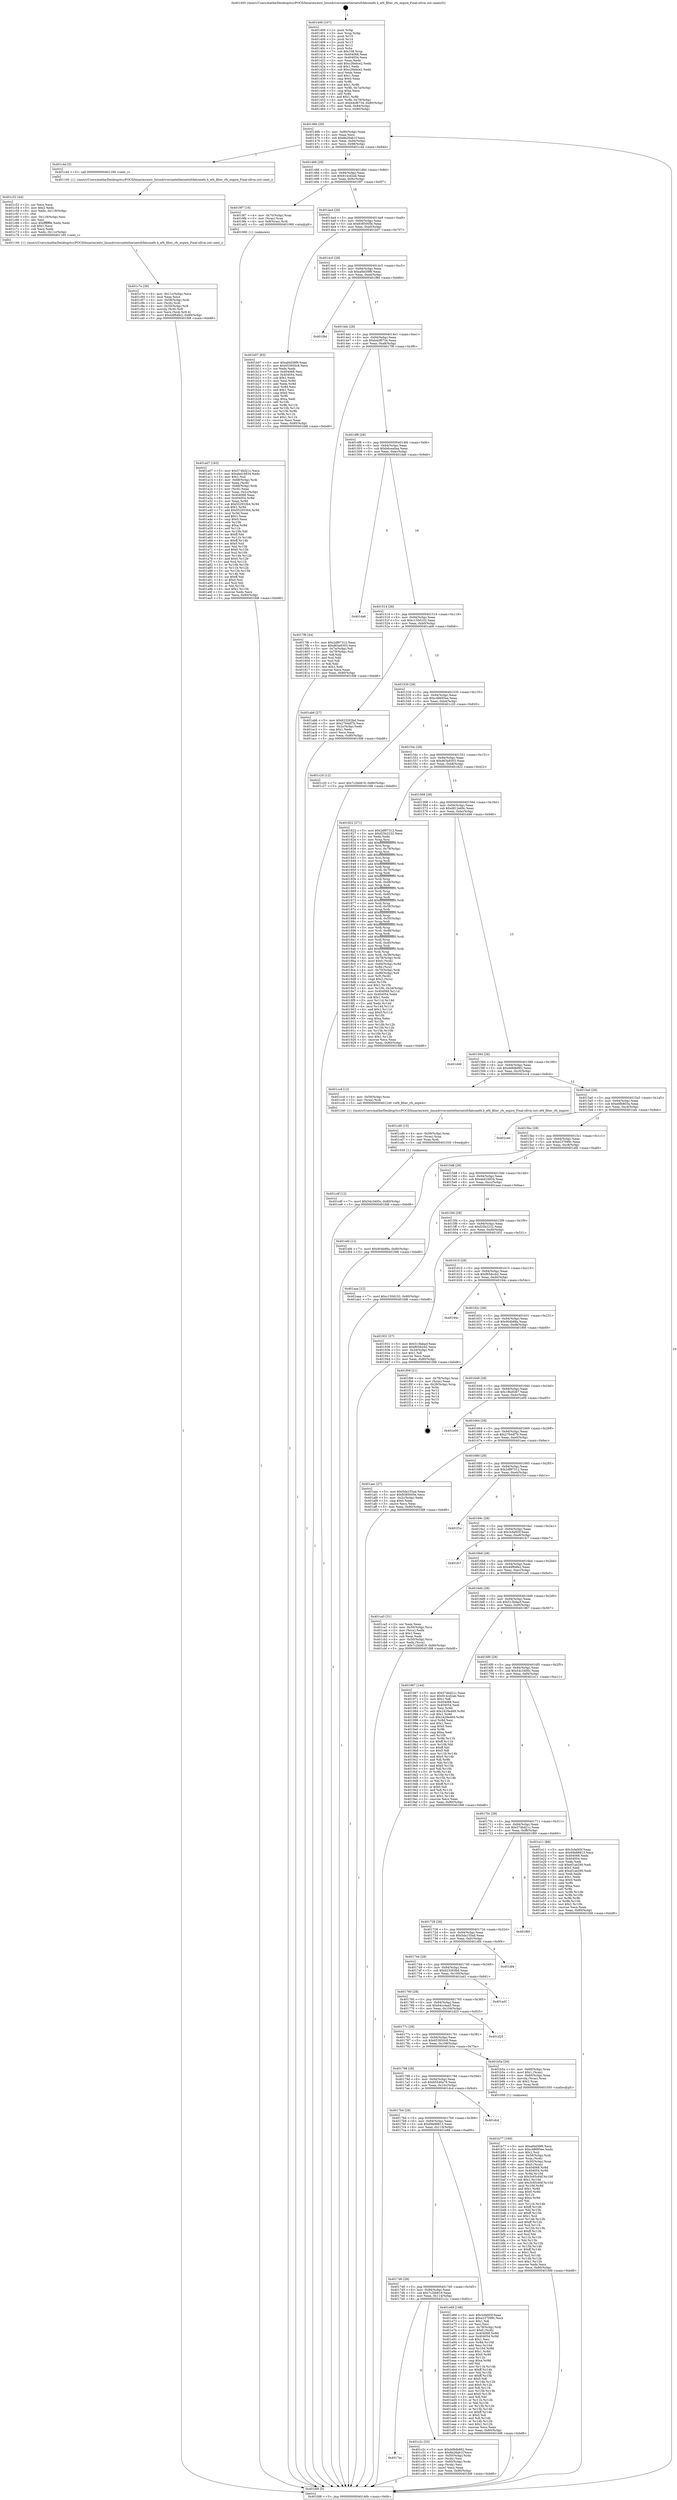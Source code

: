 digraph "0x401400" {
  label = "0x401400 (/mnt/c/Users/mathe/Desktop/tcc/POCII/binaries/extr_linuxdriversnetethernetsfcfalconefx.h_ef4_filter_rfs_expire_Final-ollvm.out::main(0))"
  labelloc = "t"
  node[shape=record]

  Entry [label="",width=0.3,height=0.3,shape=circle,fillcolor=black,style=filled]
  "0x40146b" [label="{
     0x40146b [29]\l
     | [instrs]\l
     &nbsp;&nbsp;0x40146b \<+3\>: mov -0x80(%rbp),%eax\l
     &nbsp;&nbsp;0x40146e \<+2\>: mov %eax,%ecx\l
     &nbsp;&nbsp;0x401470 \<+6\>: sub $0x8a26ab1f,%ecx\l
     &nbsp;&nbsp;0x401476 \<+6\>: mov %eax,-0x94(%rbp)\l
     &nbsp;&nbsp;0x40147c \<+6\>: mov %ecx,-0x98(%rbp)\l
     &nbsp;&nbsp;0x401482 \<+6\>: je 0000000000401c4d \<main+0x84d\>\l
  }"]
  "0x401c4d" [label="{
     0x401c4d [5]\l
     | [instrs]\l
     &nbsp;&nbsp;0x401c4d \<+5\>: call 0000000000401160 \<next_i\>\l
     | [calls]\l
     &nbsp;&nbsp;0x401160 \{1\} (/mnt/c/Users/mathe/Desktop/tcc/POCII/binaries/extr_linuxdriversnetethernetsfcfalconefx.h_ef4_filter_rfs_expire_Final-ollvm.out::next_i)\l
  }"]
  "0x401488" [label="{
     0x401488 [28]\l
     | [instrs]\l
     &nbsp;&nbsp;0x401488 \<+5\>: jmp 000000000040148d \<main+0x8d\>\l
     &nbsp;&nbsp;0x40148d \<+6\>: mov -0x94(%rbp),%eax\l
     &nbsp;&nbsp;0x401493 \<+5\>: sub $0x914cd2ab,%eax\l
     &nbsp;&nbsp;0x401498 \<+6\>: mov %eax,-0x9c(%rbp)\l
     &nbsp;&nbsp;0x40149e \<+6\>: je 00000000004019f7 \<main+0x5f7\>\l
  }"]
  Exit [label="",width=0.3,height=0.3,shape=circle,fillcolor=black,style=filled,peripheries=2]
  "0x4019f7" [label="{
     0x4019f7 [16]\l
     | [instrs]\l
     &nbsp;&nbsp;0x4019f7 \<+4\>: mov -0x70(%rbp),%rax\l
     &nbsp;&nbsp;0x4019fb \<+3\>: mov (%rax),%rax\l
     &nbsp;&nbsp;0x4019fe \<+4\>: mov 0x8(%rax),%rdi\l
     &nbsp;&nbsp;0x401a02 \<+5\>: call 0000000000401060 \<atoi@plt\>\l
     | [calls]\l
     &nbsp;&nbsp;0x401060 \{1\} (unknown)\l
  }"]
  "0x4014a4" [label="{
     0x4014a4 [28]\l
     | [instrs]\l
     &nbsp;&nbsp;0x4014a4 \<+5\>: jmp 00000000004014a9 \<main+0xa9\>\l
     &nbsp;&nbsp;0x4014a9 \<+6\>: mov -0x94(%rbp),%eax\l
     &nbsp;&nbsp;0x4014af \<+5\>: sub $0x9385005e,%eax\l
     &nbsp;&nbsp;0x4014b4 \<+6\>: mov %eax,-0xa0(%rbp)\l
     &nbsp;&nbsp;0x4014ba \<+6\>: je 0000000000401b07 \<main+0x707\>\l
  }"]
  "0x401cdf" [label="{
     0x401cdf [12]\l
     | [instrs]\l
     &nbsp;&nbsp;0x401cdf \<+7\>: movl $0x54c3400c,-0x80(%rbp)\l
     &nbsp;&nbsp;0x401ce6 \<+5\>: jmp 0000000000401fd8 \<main+0xbd8\>\l
  }"]
  "0x401b07" [label="{
     0x401b07 [83]\l
     | [instrs]\l
     &nbsp;&nbsp;0x401b07 \<+5\>: mov $0xaf4d39f9,%eax\l
     &nbsp;&nbsp;0x401b0c \<+5\>: mov $0x653650c8,%ecx\l
     &nbsp;&nbsp;0x401b11 \<+2\>: xor %edx,%edx\l
     &nbsp;&nbsp;0x401b13 \<+7\>: mov 0x404068,%esi\l
     &nbsp;&nbsp;0x401b1a \<+7\>: mov 0x404054,%edi\l
     &nbsp;&nbsp;0x401b21 \<+3\>: sub $0x1,%edx\l
     &nbsp;&nbsp;0x401b24 \<+3\>: mov %esi,%r8d\l
     &nbsp;&nbsp;0x401b27 \<+3\>: add %edx,%r8d\l
     &nbsp;&nbsp;0x401b2a \<+4\>: imul %r8d,%esi\l
     &nbsp;&nbsp;0x401b2e \<+3\>: and $0x1,%esi\l
     &nbsp;&nbsp;0x401b31 \<+3\>: cmp $0x0,%esi\l
     &nbsp;&nbsp;0x401b34 \<+4\>: sete %r9b\l
     &nbsp;&nbsp;0x401b38 \<+3\>: cmp $0xa,%edi\l
     &nbsp;&nbsp;0x401b3b \<+4\>: setl %r10b\l
     &nbsp;&nbsp;0x401b3f \<+3\>: mov %r9b,%r11b\l
     &nbsp;&nbsp;0x401b42 \<+3\>: and %r10b,%r11b\l
     &nbsp;&nbsp;0x401b45 \<+3\>: xor %r10b,%r9b\l
     &nbsp;&nbsp;0x401b48 \<+3\>: or %r9b,%r11b\l
     &nbsp;&nbsp;0x401b4b \<+4\>: test $0x1,%r11b\l
     &nbsp;&nbsp;0x401b4f \<+3\>: cmovne %ecx,%eax\l
     &nbsp;&nbsp;0x401b52 \<+3\>: mov %eax,-0x80(%rbp)\l
     &nbsp;&nbsp;0x401b55 \<+5\>: jmp 0000000000401fd8 \<main+0xbd8\>\l
  }"]
  "0x4014c0" [label="{
     0x4014c0 [28]\l
     | [instrs]\l
     &nbsp;&nbsp;0x4014c0 \<+5\>: jmp 00000000004014c5 \<main+0xc5\>\l
     &nbsp;&nbsp;0x4014c5 \<+6\>: mov -0x94(%rbp),%eax\l
     &nbsp;&nbsp;0x4014cb \<+5\>: sub $0xaf4d39f9,%eax\l
     &nbsp;&nbsp;0x4014d0 \<+6\>: mov %eax,-0xa4(%rbp)\l
     &nbsp;&nbsp;0x4014d6 \<+6\>: je 0000000000401f8d \<main+0xb8d\>\l
  }"]
  "0x401cd0" [label="{
     0x401cd0 [15]\l
     | [instrs]\l
     &nbsp;&nbsp;0x401cd0 \<+4\>: mov -0x58(%rbp),%rax\l
     &nbsp;&nbsp;0x401cd4 \<+3\>: mov (%rax),%rax\l
     &nbsp;&nbsp;0x401cd7 \<+3\>: mov %rax,%rdi\l
     &nbsp;&nbsp;0x401cda \<+5\>: call 0000000000401030 \<free@plt\>\l
     | [calls]\l
     &nbsp;&nbsp;0x401030 \{1\} (unknown)\l
  }"]
  "0x401f8d" [label="{
     0x401f8d\l
  }", style=dashed]
  "0x4014dc" [label="{
     0x4014dc [28]\l
     | [instrs]\l
     &nbsp;&nbsp;0x4014dc \<+5\>: jmp 00000000004014e1 \<main+0xe1\>\l
     &nbsp;&nbsp;0x4014e1 \<+6\>: mov -0x94(%rbp),%eax\l
     &nbsp;&nbsp;0x4014e7 \<+5\>: sub $0xb4cf6734,%eax\l
     &nbsp;&nbsp;0x4014ec \<+6\>: mov %eax,-0xa8(%rbp)\l
     &nbsp;&nbsp;0x4014f2 \<+6\>: je 00000000004017f6 \<main+0x3f6\>\l
  }"]
  "0x401c7e" [label="{
     0x401c7e [39]\l
     | [instrs]\l
     &nbsp;&nbsp;0x401c7e \<+6\>: mov -0x11c(%rbp),%ecx\l
     &nbsp;&nbsp;0x401c84 \<+3\>: imul %eax,%ecx\l
     &nbsp;&nbsp;0x401c87 \<+4\>: mov -0x58(%rbp),%rdi\l
     &nbsp;&nbsp;0x401c8b \<+3\>: mov (%rdi),%rdi\l
     &nbsp;&nbsp;0x401c8e \<+4\>: mov -0x50(%rbp),%r8\l
     &nbsp;&nbsp;0x401c92 \<+3\>: movslq (%r8),%r8\l
     &nbsp;&nbsp;0x401c95 \<+4\>: mov %ecx,(%rdi,%r8,4)\l
     &nbsp;&nbsp;0x401c99 \<+7\>: movl $0x4df84fe2,-0x80(%rbp)\l
     &nbsp;&nbsp;0x401ca0 \<+5\>: jmp 0000000000401fd8 \<main+0xbd8\>\l
  }"]
  "0x4017f6" [label="{
     0x4017f6 [44]\l
     | [instrs]\l
     &nbsp;&nbsp;0x4017f6 \<+5\>: mov $0x2df97312,%eax\l
     &nbsp;&nbsp;0x4017fb \<+5\>: mov $0xd63a9303,%ecx\l
     &nbsp;&nbsp;0x401800 \<+3\>: mov -0x7a(%rbp),%dl\l
     &nbsp;&nbsp;0x401803 \<+4\>: mov -0x79(%rbp),%sil\l
     &nbsp;&nbsp;0x401807 \<+3\>: mov %dl,%dil\l
     &nbsp;&nbsp;0x40180a \<+3\>: and %sil,%dil\l
     &nbsp;&nbsp;0x40180d \<+3\>: xor %sil,%dl\l
     &nbsp;&nbsp;0x401810 \<+3\>: or %dl,%dil\l
     &nbsp;&nbsp;0x401813 \<+4\>: test $0x1,%dil\l
     &nbsp;&nbsp;0x401817 \<+3\>: cmovne %ecx,%eax\l
     &nbsp;&nbsp;0x40181a \<+3\>: mov %eax,-0x80(%rbp)\l
     &nbsp;&nbsp;0x40181d \<+5\>: jmp 0000000000401fd8 \<main+0xbd8\>\l
  }"]
  "0x4014f8" [label="{
     0x4014f8 [28]\l
     | [instrs]\l
     &nbsp;&nbsp;0x4014f8 \<+5\>: jmp 00000000004014fd \<main+0xfd\>\l
     &nbsp;&nbsp;0x4014fd \<+6\>: mov -0x94(%rbp),%eax\l
     &nbsp;&nbsp;0x401503 \<+5\>: sub $0xb6cea0aa,%eax\l
     &nbsp;&nbsp;0x401508 \<+6\>: mov %eax,-0xac(%rbp)\l
     &nbsp;&nbsp;0x40150e \<+6\>: je 0000000000401da6 \<main+0x9a6\>\l
  }"]
  "0x401fd8" [label="{
     0x401fd8 [5]\l
     | [instrs]\l
     &nbsp;&nbsp;0x401fd8 \<+5\>: jmp 000000000040146b \<main+0x6b\>\l
  }"]
  "0x401400" [label="{
     0x401400 [107]\l
     | [instrs]\l
     &nbsp;&nbsp;0x401400 \<+1\>: push %rbp\l
     &nbsp;&nbsp;0x401401 \<+3\>: mov %rsp,%rbp\l
     &nbsp;&nbsp;0x401404 \<+2\>: push %r15\l
     &nbsp;&nbsp;0x401406 \<+2\>: push %r14\l
     &nbsp;&nbsp;0x401408 \<+2\>: push %r13\l
     &nbsp;&nbsp;0x40140a \<+2\>: push %r12\l
     &nbsp;&nbsp;0x40140c \<+1\>: push %rbx\l
     &nbsp;&nbsp;0x40140d \<+7\>: sub $0x108,%rsp\l
     &nbsp;&nbsp;0x401414 \<+7\>: mov 0x404068,%eax\l
     &nbsp;&nbsp;0x40141b \<+7\>: mov 0x404054,%ecx\l
     &nbsp;&nbsp;0x401422 \<+2\>: mov %eax,%edx\l
     &nbsp;&nbsp;0x401424 \<+6\>: add $0xc26ebce2,%edx\l
     &nbsp;&nbsp;0x40142a \<+3\>: sub $0x1,%edx\l
     &nbsp;&nbsp;0x40142d \<+6\>: sub $0xc26ebce2,%edx\l
     &nbsp;&nbsp;0x401433 \<+3\>: imul %edx,%eax\l
     &nbsp;&nbsp;0x401436 \<+3\>: and $0x1,%eax\l
     &nbsp;&nbsp;0x401439 \<+3\>: cmp $0x0,%eax\l
     &nbsp;&nbsp;0x40143c \<+4\>: sete %r8b\l
     &nbsp;&nbsp;0x401440 \<+4\>: and $0x1,%r8b\l
     &nbsp;&nbsp;0x401444 \<+4\>: mov %r8b,-0x7a(%rbp)\l
     &nbsp;&nbsp;0x401448 \<+3\>: cmp $0xa,%ecx\l
     &nbsp;&nbsp;0x40144b \<+4\>: setl %r8b\l
     &nbsp;&nbsp;0x40144f \<+4\>: and $0x1,%r8b\l
     &nbsp;&nbsp;0x401453 \<+4\>: mov %r8b,-0x79(%rbp)\l
     &nbsp;&nbsp;0x401457 \<+7\>: movl $0xb4cf6734,-0x80(%rbp)\l
     &nbsp;&nbsp;0x40145e \<+6\>: mov %edi,-0x84(%rbp)\l
     &nbsp;&nbsp;0x401464 \<+7\>: mov %rsi,-0x90(%rbp)\l
  }"]
  "0x401c52" [label="{
     0x401c52 [44]\l
     | [instrs]\l
     &nbsp;&nbsp;0x401c52 \<+2\>: xor %ecx,%ecx\l
     &nbsp;&nbsp;0x401c54 \<+5\>: mov $0x2,%edx\l
     &nbsp;&nbsp;0x401c59 \<+6\>: mov %edx,-0x118(%rbp)\l
     &nbsp;&nbsp;0x401c5f \<+1\>: cltd\l
     &nbsp;&nbsp;0x401c60 \<+6\>: mov -0x118(%rbp),%esi\l
     &nbsp;&nbsp;0x401c66 \<+2\>: idiv %esi\l
     &nbsp;&nbsp;0x401c68 \<+6\>: imul $0xfffffffe,%edx,%edx\l
     &nbsp;&nbsp;0x401c6e \<+3\>: sub $0x1,%ecx\l
     &nbsp;&nbsp;0x401c71 \<+2\>: sub %ecx,%edx\l
     &nbsp;&nbsp;0x401c73 \<+6\>: mov %edx,-0x11c(%rbp)\l
     &nbsp;&nbsp;0x401c79 \<+5\>: call 0000000000401160 \<next_i\>\l
     | [calls]\l
     &nbsp;&nbsp;0x401160 \{1\} (/mnt/c/Users/mathe/Desktop/tcc/POCII/binaries/extr_linuxdriversnetethernetsfcfalconefx.h_ef4_filter_rfs_expire_Final-ollvm.out::next_i)\l
  }"]
  "0x401da6" [label="{
     0x401da6\l
  }", style=dashed]
  "0x401514" [label="{
     0x401514 [28]\l
     | [instrs]\l
     &nbsp;&nbsp;0x401514 \<+5\>: jmp 0000000000401519 \<main+0x119\>\l
     &nbsp;&nbsp;0x401519 \<+6\>: mov -0x94(%rbp),%eax\l
     &nbsp;&nbsp;0x40151f \<+5\>: sub $0xc150d102,%eax\l
     &nbsp;&nbsp;0x401524 \<+6\>: mov %eax,-0xb0(%rbp)\l
     &nbsp;&nbsp;0x40152a \<+6\>: je 0000000000401ab6 \<main+0x6b6\>\l
  }"]
  "0x4017ec" [label="{
     0x4017ec\l
  }", style=dashed]
  "0x401ab6" [label="{
     0x401ab6 [27]\l
     | [instrs]\l
     &nbsp;&nbsp;0x401ab6 \<+5\>: mov $0x623263bd,%eax\l
     &nbsp;&nbsp;0x401abb \<+5\>: mov $0x2764df7b,%ecx\l
     &nbsp;&nbsp;0x401ac0 \<+3\>: mov -0x2c(%rbp),%edx\l
     &nbsp;&nbsp;0x401ac3 \<+3\>: cmp $0x1,%edx\l
     &nbsp;&nbsp;0x401ac6 \<+3\>: cmovl %ecx,%eax\l
     &nbsp;&nbsp;0x401ac9 \<+3\>: mov %eax,-0x80(%rbp)\l
     &nbsp;&nbsp;0x401acc \<+5\>: jmp 0000000000401fd8 \<main+0xbd8\>\l
  }"]
  "0x401530" [label="{
     0x401530 [28]\l
     | [instrs]\l
     &nbsp;&nbsp;0x401530 \<+5\>: jmp 0000000000401535 \<main+0x135\>\l
     &nbsp;&nbsp;0x401535 \<+6\>: mov -0x94(%rbp),%eax\l
     &nbsp;&nbsp;0x40153b \<+5\>: sub $0xc48695ee,%eax\l
     &nbsp;&nbsp;0x401540 \<+6\>: mov %eax,-0xb4(%rbp)\l
     &nbsp;&nbsp;0x401546 \<+6\>: je 0000000000401c20 \<main+0x820\>\l
  }"]
  "0x401c2c" [label="{
     0x401c2c [33]\l
     | [instrs]\l
     &nbsp;&nbsp;0x401c2c \<+5\>: mov $0xdd8db882,%eax\l
     &nbsp;&nbsp;0x401c31 \<+5\>: mov $0x8a26ab1f,%ecx\l
     &nbsp;&nbsp;0x401c36 \<+4\>: mov -0x50(%rbp),%rdx\l
     &nbsp;&nbsp;0x401c3a \<+2\>: mov (%rdx),%esi\l
     &nbsp;&nbsp;0x401c3c \<+4\>: mov -0x60(%rbp),%rdx\l
     &nbsp;&nbsp;0x401c40 \<+2\>: cmp (%rdx),%esi\l
     &nbsp;&nbsp;0x401c42 \<+3\>: cmovl %ecx,%eax\l
     &nbsp;&nbsp;0x401c45 \<+3\>: mov %eax,-0x80(%rbp)\l
     &nbsp;&nbsp;0x401c48 \<+5\>: jmp 0000000000401fd8 \<main+0xbd8\>\l
  }"]
  "0x401c20" [label="{
     0x401c20 [12]\l
     | [instrs]\l
     &nbsp;&nbsp;0x401c20 \<+7\>: movl $0x7c2bb819,-0x80(%rbp)\l
     &nbsp;&nbsp;0x401c27 \<+5\>: jmp 0000000000401fd8 \<main+0xbd8\>\l
  }"]
  "0x40154c" [label="{
     0x40154c [28]\l
     | [instrs]\l
     &nbsp;&nbsp;0x40154c \<+5\>: jmp 0000000000401551 \<main+0x151\>\l
     &nbsp;&nbsp;0x401551 \<+6\>: mov -0x94(%rbp),%eax\l
     &nbsp;&nbsp;0x401557 \<+5\>: sub $0xd63a9303,%eax\l
     &nbsp;&nbsp;0x40155c \<+6\>: mov %eax,-0xb8(%rbp)\l
     &nbsp;&nbsp;0x401562 \<+6\>: je 0000000000401822 \<main+0x422\>\l
  }"]
  "0x4017d0" [label="{
     0x4017d0 [28]\l
     | [instrs]\l
     &nbsp;&nbsp;0x4017d0 \<+5\>: jmp 00000000004017d5 \<main+0x3d5\>\l
     &nbsp;&nbsp;0x4017d5 \<+6\>: mov -0x94(%rbp),%eax\l
     &nbsp;&nbsp;0x4017db \<+5\>: sub $0x7c2bb819,%eax\l
     &nbsp;&nbsp;0x4017e0 \<+6\>: mov %eax,-0x114(%rbp)\l
     &nbsp;&nbsp;0x4017e6 \<+6\>: je 0000000000401c2c \<main+0x82c\>\l
  }"]
  "0x401822" [label="{
     0x401822 [271]\l
     | [instrs]\l
     &nbsp;&nbsp;0x401822 \<+5\>: mov $0x2df97312,%eax\l
     &nbsp;&nbsp;0x401827 \<+5\>: mov $0xf25b2232,%ecx\l
     &nbsp;&nbsp;0x40182c \<+2\>: xor %edx,%edx\l
     &nbsp;&nbsp;0x40182e \<+3\>: mov %rsp,%rsi\l
     &nbsp;&nbsp;0x401831 \<+4\>: add $0xfffffffffffffff0,%rsi\l
     &nbsp;&nbsp;0x401835 \<+3\>: mov %rsi,%rsp\l
     &nbsp;&nbsp;0x401838 \<+4\>: mov %rsi,-0x78(%rbp)\l
     &nbsp;&nbsp;0x40183c \<+3\>: mov %rsp,%rsi\l
     &nbsp;&nbsp;0x40183f \<+4\>: add $0xfffffffffffffff0,%rsi\l
     &nbsp;&nbsp;0x401843 \<+3\>: mov %rsi,%rsp\l
     &nbsp;&nbsp;0x401846 \<+3\>: mov %rsp,%rdi\l
     &nbsp;&nbsp;0x401849 \<+4\>: add $0xfffffffffffffff0,%rdi\l
     &nbsp;&nbsp;0x40184d \<+3\>: mov %rdi,%rsp\l
     &nbsp;&nbsp;0x401850 \<+4\>: mov %rdi,-0x70(%rbp)\l
     &nbsp;&nbsp;0x401854 \<+3\>: mov %rsp,%rdi\l
     &nbsp;&nbsp;0x401857 \<+4\>: add $0xfffffffffffffff0,%rdi\l
     &nbsp;&nbsp;0x40185b \<+3\>: mov %rdi,%rsp\l
     &nbsp;&nbsp;0x40185e \<+4\>: mov %rdi,-0x68(%rbp)\l
     &nbsp;&nbsp;0x401862 \<+3\>: mov %rsp,%rdi\l
     &nbsp;&nbsp;0x401865 \<+4\>: add $0xfffffffffffffff0,%rdi\l
     &nbsp;&nbsp;0x401869 \<+3\>: mov %rdi,%rsp\l
     &nbsp;&nbsp;0x40186c \<+4\>: mov %rdi,-0x60(%rbp)\l
     &nbsp;&nbsp;0x401870 \<+3\>: mov %rsp,%rdi\l
     &nbsp;&nbsp;0x401873 \<+4\>: add $0xfffffffffffffff0,%rdi\l
     &nbsp;&nbsp;0x401877 \<+3\>: mov %rdi,%rsp\l
     &nbsp;&nbsp;0x40187a \<+4\>: mov %rdi,-0x58(%rbp)\l
     &nbsp;&nbsp;0x40187e \<+3\>: mov %rsp,%rdi\l
     &nbsp;&nbsp;0x401881 \<+4\>: add $0xfffffffffffffff0,%rdi\l
     &nbsp;&nbsp;0x401885 \<+3\>: mov %rdi,%rsp\l
     &nbsp;&nbsp;0x401888 \<+4\>: mov %rdi,-0x50(%rbp)\l
     &nbsp;&nbsp;0x40188c \<+3\>: mov %rsp,%rdi\l
     &nbsp;&nbsp;0x40188f \<+4\>: add $0xfffffffffffffff0,%rdi\l
     &nbsp;&nbsp;0x401893 \<+3\>: mov %rdi,%rsp\l
     &nbsp;&nbsp;0x401896 \<+4\>: mov %rdi,-0x48(%rbp)\l
     &nbsp;&nbsp;0x40189a \<+3\>: mov %rsp,%rdi\l
     &nbsp;&nbsp;0x40189d \<+4\>: add $0xfffffffffffffff0,%rdi\l
     &nbsp;&nbsp;0x4018a1 \<+3\>: mov %rdi,%rsp\l
     &nbsp;&nbsp;0x4018a4 \<+4\>: mov %rdi,-0x40(%rbp)\l
     &nbsp;&nbsp;0x4018a8 \<+3\>: mov %rsp,%rdi\l
     &nbsp;&nbsp;0x4018ab \<+4\>: add $0xfffffffffffffff0,%rdi\l
     &nbsp;&nbsp;0x4018af \<+3\>: mov %rdi,%rsp\l
     &nbsp;&nbsp;0x4018b2 \<+4\>: mov %rdi,-0x38(%rbp)\l
     &nbsp;&nbsp;0x4018b6 \<+4\>: mov -0x78(%rbp),%rdi\l
     &nbsp;&nbsp;0x4018ba \<+6\>: movl $0x0,(%rdi)\l
     &nbsp;&nbsp;0x4018c0 \<+7\>: mov -0x84(%rbp),%r8d\l
     &nbsp;&nbsp;0x4018c7 \<+3\>: mov %r8d,(%rsi)\l
     &nbsp;&nbsp;0x4018ca \<+4\>: mov -0x70(%rbp),%rdi\l
     &nbsp;&nbsp;0x4018ce \<+7\>: mov -0x90(%rbp),%r9\l
     &nbsp;&nbsp;0x4018d5 \<+3\>: mov %r9,(%rdi)\l
     &nbsp;&nbsp;0x4018d8 \<+3\>: cmpl $0x2,(%rsi)\l
     &nbsp;&nbsp;0x4018db \<+4\>: setne %r10b\l
     &nbsp;&nbsp;0x4018df \<+4\>: and $0x1,%r10b\l
     &nbsp;&nbsp;0x4018e3 \<+4\>: mov %r10b,-0x2d(%rbp)\l
     &nbsp;&nbsp;0x4018e7 \<+8\>: mov 0x404068,%r11d\l
     &nbsp;&nbsp;0x4018ef \<+7\>: mov 0x404054,%ebx\l
     &nbsp;&nbsp;0x4018f6 \<+3\>: sub $0x1,%edx\l
     &nbsp;&nbsp;0x4018f9 \<+3\>: mov %r11d,%r14d\l
     &nbsp;&nbsp;0x4018fc \<+3\>: add %edx,%r14d\l
     &nbsp;&nbsp;0x4018ff \<+4\>: imul %r14d,%r11d\l
     &nbsp;&nbsp;0x401903 \<+4\>: and $0x1,%r11d\l
     &nbsp;&nbsp;0x401907 \<+4\>: cmp $0x0,%r11d\l
     &nbsp;&nbsp;0x40190b \<+4\>: sete %r10b\l
     &nbsp;&nbsp;0x40190f \<+3\>: cmp $0xa,%ebx\l
     &nbsp;&nbsp;0x401912 \<+4\>: setl %r15b\l
     &nbsp;&nbsp;0x401916 \<+3\>: mov %r10b,%r12b\l
     &nbsp;&nbsp;0x401919 \<+3\>: and %r15b,%r12b\l
     &nbsp;&nbsp;0x40191c \<+3\>: xor %r15b,%r10b\l
     &nbsp;&nbsp;0x40191f \<+3\>: or %r10b,%r12b\l
     &nbsp;&nbsp;0x401922 \<+4\>: test $0x1,%r12b\l
     &nbsp;&nbsp;0x401926 \<+3\>: cmovne %ecx,%eax\l
     &nbsp;&nbsp;0x401929 \<+3\>: mov %eax,-0x80(%rbp)\l
     &nbsp;&nbsp;0x40192c \<+5\>: jmp 0000000000401fd8 \<main+0xbd8\>\l
  }"]
  "0x401568" [label="{
     0x401568 [28]\l
     | [instrs]\l
     &nbsp;&nbsp;0x401568 \<+5\>: jmp 000000000040156d \<main+0x16d\>\l
     &nbsp;&nbsp;0x40156d \<+6\>: mov -0x94(%rbp),%eax\l
     &nbsp;&nbsp;0x401573 \<+5\>: sub $0xd812e69c,%eax\l
     &nbsp;&nbsp;0x401578 \<+6\>: mov %eax,-0xbc(%rbp)\l
     &nbsp;&nbsp;0x40157e \<+6\>: je 0000000000401d46 \<main+0x946\>\l
  }"]
  "0x401e69" [label="{
     0x401e69 [148]\l
     | [instrs]\l
     &nbsp;&nbsp;0x401e69 \<+5\>: mov $0x3cfaf45f,%eax\l
     &nbsp;&nbsp;0x401e6e \<+5\>: mov $0xe237099c,%ecx\l
     &nbsp;&nbsp;0x401e73 \<+2\>: mov $0x1,%dl\l
     &nbsp;&nbsp;0x401e75 \<+2\>: xor %esi,%esi\l
     &nbsp;&nbsp;0x401e77 \<+4\>: mov -0x78(%rbp),%rdi\l
     &nbsp;&nbsp;0x401e7b \<+6\>: movl $0x0,(%rdi)\l
     &nbsp;&nbsp;0x401e81 \<+8\>: mov 0x404068,%r8d\l
     &nbsp;&nbsp;0x401e89 \<+8\>: mov 0x404054,%r9d\l
     &nbsp;&nbsp;0x401e91 \<+3\>: sub $0x1,%esi\l
     &nbsp;&nbsp;0x401e94 \<+3\>: mov %r8d,%r10d\l
     &nbsp;&nbsp;0x401e97 \<+3\>: add %esi,%r10d\l
     &nbsp;&nbsp;0x401e9a \<+4\>: imul %r10d,%r8d\l
     &nbsp;&nbsp;0x401e9e \<+4\>: and $0x1,%r8d\l
     &nbsp;&nbsp;0x401ea2 \<+4\>: cmp $0x0,%r8d\l
     &nbsp;&nbsp;0x401ea6 \<+4\>: sete %r11b\l
     &nbsp;&nbsp;0x401eaa \<+4\>: cmp $0xa,%r9d\l
     &nbsp;&nbsp;0x401eae \<+3\>: setl %bl\l
     &nbsp;&nbsp;0x401eb1 \<+3\>: mov %r11b,%r14b\l
     &nbsp;&nbsp;0x401eb4 \<+4\>: xor $0xff,%r14b\l
     &nbsp;&nbsp;0x401eb8 \<+3\>: mov %bl,%r15b\l
     &nbsp;&nbsp;0x401ebb \<+4\>: xor $0xff,%r15b\l
     &nbsp;&nbsp;0x401ebf \<+3\>: xor $0x0,%dl\l
     &nbsp;&nbsp;0x401ec2 \<+3\>: mov %r14b,%r12b\l
     &nbsp;&nbsp;0x401ec5 \<+4\>: and $0x0,%r12b\l
     &nbsp;&nbsp;0x401ec9 \<+3\>: and %dl,%r11b\l
     &nbsp;&nbsp;0x401ecc \<+3\>: mov %r15b,%r13b\l
     &nbsp;&nbsp;0x401ecf \<+4\>: and $0x0,%r13b\l
     &nbsp;&nbsp;0x401ed3 \<+2\>: and %dl,%bl\l
     &nbsp;&nbsp;0x401ed5 \<+3\>: or %r11b,%r12b\l
     &nbsp;&nbsp;0x401ed8 \<+3\>: or %bl,%r13b\l
     &nbsp;&nbsp;0x401edb \<+3\>: xor %r13b,%r12b\l
     &nbsp;&nbsp;0x401ede \<+3\>: or %r15b,%r14b\l
     &nbsp;&nbsp;0x401ee1 \<+4\>: xor $0xff,%r14b\l
     &nbsp;&nbsp;0x401ee5 \<+3\>: or $0x0,%dl\l
     &nbsp;&nbsp;0x401ee8 \<+3\>: and %dl,%r14b\l
     &nbsp;&nbsp;0x401eeb \<+3\>: or %r14b,%r12b\l
     &nbsp;&nbsp;0x401eee \<+4\>: test $0x1,%r12b\l
     &nbsp;&nbsp;0x401ef2 \<+3\>: cmovne %ecx,%eax\l
     &nbsp;&nbsp;0x401ef5 \<+3\>: mov %eax,-0x80(%rbp)\l
     &nbsp;&nbsp;0x401ef8 \<+5\>: jmp 0000000000401fd8 \<main+0xbd8\>\l
  }"]
  "0x4017b4" [label="{
     0x4017b4 [28]\l
     | [instrs]\l
     &nbsp;&nbsp;0x4017b4 \<+5\>: jmp 00000000004017b9 \<main+0x3b9\>\l
     &nbsp;&nbsp;0x4017b9 \<+6\>: mov -0x94(%rbp),%eax\l
     &nbsp;&nbsp;0x4017bf \<+5\>: sub $0x69e88813,%eax\l
     &nbsp;&nbsp;0x4017c4 \<+6\>: mov %eax,-0x110(%rbp)\l
     &nbsp;&nbsp;0x4017ca \<+6\>: je 0000000000401e69 \<main+0xa69\>\l
  }"]
  "0x401d46" [label="{
     0x401d46\l
  }", style=dashed]
  "0x401584" [label="{
     0x401584 [28]\l
     | [instrs]\l
     &nbsp;&nbsp;0x401584 \<+5\>: jmp 0000000000401589 \<main+0x189\>\l
     &nbsp;&nbsp;0x401589 \<+6\>: mov -0x94(%rbp),%eax\l
     &nbsp;&nbsp;0x40158f \<+5\>: sub $0xdd8db882,%eax\l
     &nbsp;&nbsp;0x401594 \<+6\>: mov %eax,-0xc0(%rbp)\l
     &nbsp;&nbsp;0x40159a \<+6\>: je 0000000000401cc4 \<main+0x8c4\>\l
  }"]
  "0x401dcd" [label="{
     0x401dcd\l
  }", style=dashed]
  "0x401cc4" [label="{
     0x401cc4 [12]\l
     | [instrs]\l
     &nbsp;&nbsp;0x401cc4 \<+4\>: mov -0x58(%rbp),%rax\l
     &nbsp;&nbsp;0x401cc8 \<+3\>: mov (%rax),%rdi\l
     &nbsp;&nbsp;0x401ccb \<+5\>: call 0000000000401240 \<ef4_filter_rfs_expire\>\l
     | [calls]\l
     &nbsp;&nbsp;0x401240 \{1\} (/mnt/c/Users/mathe/Desktop/tcc/POCII/binaries/extr_linuxdriversnetethernetsfcfalconefx.h_ef4_filter_rfs_expire_Final-ollvm.out::ef4_filter_rfs_expire)\l
  }"]
  "0x4015a0" [label="{
     0x4015a0 [28]\l
     | [instrs]\l
     &nbsp;&nbsp;0x4015a0 \<+5\>: jmp 00000000004015a5 \<main+0x1a5\>\l
     &nbsp;&nbsp;0x4015a5 \<+6\>: mov -0x94(%rbp),%eax\l
     &nbsp;&nbsp;0x4015ab \<+5\>: sub $0xe0fb803a,%eax\l
     &nbsp;&nbsp;0x4015b0 \<+6\>: mov %eax,-0xc4(%rbp)\l
     &nbsp;&nbsp;0x4015b6 \<+6\>: je 0000000000401ceb \<main+0x8eb\>\l
  }"]
  "0x401b77" [label="{
     0x401b77 [169]\l
     | [instrs]\l
     &nbsp;&nbsp;0x401b77 \<+5\>: mov $0xaf4d39f9,%ecx\l
     &nbsp;&nbsp;0x401b7c \<+5\>: mov $0xc48695ee,%edx\l
     &nbsp;&nbsp;0x401b81 \<+3\>: mov $0x1,%sil\l
     &nbsp;&nbsp;0x401b84 \<+4\>: mov -0x58(%rbp),%rdi\l
     &nbsp;&nbsp;0x401b88 \<+3\>: mov %rax,(%rdi)\l
     &nbsp;&nbsp;0x401b8b \<+4\>: mov -0x50(%rbp),%rax\l
     &nbsp;&nbsp;0x401b8f \<+6\>: movl $0x0,(%rax)\l
     &nbsp;&nbsp;0x401b95 \<+8\>: mov 0x404068,%r8d\l
     &nbsp;&nbsp;0x401b9d \<+8\>: mov 0x404054,%r9d\l
     &nbsp;&nbsp;0x401ba5 \<+3\>: mov %r8d,%r10d\l
     &nbsp;&nbsp;0x401ba8 \<+7\>: sub $0x3c65c84f,%r10d\l
     &nbsp;&nbsp;0x401baf \<+4\>: sub $0x1,%r10d\l
     &nbsp;&nbsp;0x401bb3 \<+7\>: add $0x3c65c84f,%r10d\l
     &nbsp;&nbsp;0x401bba \<+4\>: imul %r10d,%r8d\l
     &nbsp;&nbsp;0x401bbe \<+4\>: and $0x1,%r8d\l
     &nbsp;&nbsp;0x401bc2 \<+4\>: cmp $0x0,%r8d\l
     &nbsp;&nbsp;0x401bc6 \<+4\>: sete %r11b\l
     &nbsp;&nbsp;0x401bca \<+4\>: cmp $0xa,%r9d\l
     &nbsp;&nbsp;0x401bce \<+3\>: setl %bl\l
     &nbsp;&nbsp;0x401bd1 \<+3\>: mov %r11b,%r14b\l
     &nbsp;&nbsp;0x401bd4 \<+4\>: xor $0xff,%r14b\l
     &nbsp;&nbsp;0x401bd8 \<+3\>: mov %bl,%r15b\l
     &nbsp;&nbsp;0x401bdb \<+4\>: xor $0xff,%r15b\l
     &nbsp;&nbsp;0x401bdf \<+4\>: xor $0x1,%sil\l
     &nbsp;&nbsp;0x401be3 \<+3\>: mov %r14b,%r12b\l
     &nbsp;&nbsp;0x401be6 \<+4\>: and $0xff,%r12b\l
     &nbsp;&nbsp;0x401bea \<+3\>: and %sil,%r11b\l
     &nbsp;&nbsp;0x401bed \<+3\>: mov %r15b,%r13b\l
     &nbsp;&nbsp;0x401bf0 \<+4\>: and $0xff,%r13b\l
     &nbsp;&nbsp;0x401bf4 \<+3\>: and %sil,%bl\l
     &nbsp;&nbsp;0x401bf7 \<+3\>: or %r11b,%r12b\l
     &nbsp;&nbsp;0x401bfa \<+3\>: or %bl,%r13b\l
     &nbsp;&nbsp;0x401bfd \<+3\>: xor %r13b,%r12b\l
     &nbsp;&nbsp;0x401c00 \<+3\>: or %r15b,%r14b\l
     &nbsp;&nbsp;0x401c03 \<+4\>: xor $0xff,%r14b\l
     &nbsp;&nbsp;0x401c07 \<+4\>: or $0x1,%sil\l
     &nbsp;&nbsp;0x401c0b \<+3\>: and %sil,%r14b\l
     &nbsp;&nbsp;0x401c0e \<+3\>: or %r14b,%r12b\l
     &nbsp;&nbsp;0x401c11 \<+4\>: test $0x1,%r12b\l
     &nbsp;&nbsp;0x401c15 \<+3\>: cmovne %edx,%ecx\l
     &nbsp;&nbsp;0x401c18 \<+3\>: mov %ecx,-0x80(%rbp)\l
     &nbsp;&nbsp;0x401c1b \<+5\>: jmp 0000000000401fd8 \<main+0xbd8\>\l
  }"]
  "0x401ceb" [label="{
     0x401ceb\l
  }", style=dashed]
  "0x4015bc" [label="{
     0x4015bc [28]\l
     | [instrs]\l
     &nbsp;&nbsp;0x4015bc \<+5\>: jmp 00000000004015c1 \<main+0x1c1\>\l
     &nbsp;&nbsp;0x4015c1 \<+6\>: mov -0x94(%rbp),%eax\l
     &nbsp;&nbsp;0x4015c7 \<+5\>: sub $0xe237099c,%eax\l
     &nbsp;&nbsp;0x4015cc \<+6\>: mov %eax,-0xc8(%rbp)\l
     &nbsp;&nbsp;0x4015d2 \<+6\>: je 0000000000401efd \<main+0xafd\>\l
  }"]
  "0x401798" [label="{
     0x401798 [28]\l
     | [instrs]\l
     &nbsp;&nbsp;0x401798 \<+5\>: jmp 000000000040179d \<main+0x39d\>\l
     &nbsp;&nbsp;0x40179d \<+6\>: mov -0x94(%rbp),%eax\l
     &nbsp;&nbsp;0x4017a3 \<+5\>: sub $0x65546a79,%eax\l
     &nbsp;&nbsp;0x4017a8 \<+6\>: mov %eax,-0x10c(%rbp)\l
     &nbsp;&nbsp;0x4017ae \<+6\>: je 0000000000401dcd \<main+0x9cd\>\l
  }"]
  "0x401efd" [label="{
     0x401efd [12]\l
     | [instrs]\l
     &nbsp;&nbsp;0x401efd \<+7\>: movl $0x904b88a,-0x80(%rbp)\l
     &nbsp;&nbsp;0x401f04 \<+5\>: jmp 0000000000401fd8 \<main+0xbd8\>\l
  }"]
  "0x4015d8" [label="{
     0x4015d8 [28]\l
     | [instrs]\l
     &nbsp;&nbsp;0x4015d8 \<+5\>: jmp 00000000004015dd \<main+0x1dd\>\l
     &nbsp;&nbsp;0x4015dd \<+6\>: mov -0x94(%rbp),%eax\l
     &nbsp;&nbsp;0x4015e3 \<+5\>: sub $0xebd16834,%eax\l
     &nbsp;&nbsp;0x4015e8 \<+6\>: mov %eax,-0xcc(%rbp)\l
     &nbsp;&nbsp;0x4015ee \<+6\>: je 0000000000401aaa \<main+0x6aa\>\l
  }"]
  "0x401b5a" [label="{
     0x401b5a [29]\l
     | [instrs]\l
     &nbsp;&nbsp;0x401b5a \<+4\>: mov -0x60(%rbp),%rax\l
     &nbsp;&nbsp;0x401b5e \<+6\>: movl $0x1,(%rax)\l
     &nbsp;&nbsp;0x401b64 \<+4\>: mov -0x60(%rbp),%rax\l
     &nbsp;&nbsp;0x401b68 \<+3\>: movslq (%rax),%rax\l
     &nbsp;&nbsp;0x401b6b \<+4\>: shl $0x2,%rax\l
     &nbsp;&nbsp;0x401b6f \<+3\>: mov %rax,%rdi\l
     &nbsp;&nbsp;0x401b72 \<+5\>: call 0000000000401050 \<malloc@plt\>\l
     | [calls]\l
     &nbsp;&nbsp;0x401050 \{1\} (unknown)\l
  }"]
  "0x401aaa" [label="{
     0x401aaa [12]\l
     | [instrs]\l
     &nbsp;&nbsp;0x401aaa \<+7\>: movl $0xc150d102,-0x80(%rbp)\l
     &nbsp;&nbsp;0x401ab1 \<+5\>: jmp 0000000000401fd8 \<main+0xbd8\>\l
  }"]
  "0x4015f4" [label="{
     0x4015f4 [28]\l
     | [instrs]\l
     &nbsp;&nbsp;0x4015f4 \<+5\>: jmp 00000000004015f9 \<main+0x1f9\>\l
     &nbsp;&nbsp;0x4015f9 \<+6\>: mov -0x94(%rbp),%eax\l
     &nbsp;&nbsp;0x4015ff \<+5\>: sub $0xf25b2232,%eax\l
     &nbsp;&nbsp;0x401604 \<+6\>: mov %eax,-0xd0(%rbp)\l
     &nbsp;&nbsp;0x40160a \<+6\>: je 0000000000401931 \<main+0x531\>\l
  }"]
  "0x40177c" [label="{
     0x40177c [28]\l
     | [instrs]\l
     &nbsp;&nbsp;0x40177c \<+5\>: jmp 0000000000401781 \<main+0x381\>\l
     &nbsp;&nbsp;0x401781 \<+6\>: mov -0x94(%rbp),%eax\l
     &nbsp;&nbsp;0x401787 \<+5\>: sub $0x653650c8,%eax\l
     &nbsp;&nbsp;0x40178c \<+6\>: mov %eax,-0x108(%rbp)\l
     &nbsp;&nbsp;0x401792 \<+6\>: je 0000000000401b5a \<main+0x75a\>\l
  }"]
  "0x401931" [label="{
     0x401931 [27]\l
     | [instrs]\l
     &nbsp;&nbsp;0x401931 \<+5\>: mov $0x513bdacf,%eax\l
     &nbsp;&nbsp;0x401936 \<+5\>: mov $0xf65dccb2,%ecx\l
     &nbsp;&nbsp;0x40193b \<+3\>: mov -0x2d(%rbp),%dl\l
     &nbsp;&nbsp;0x40193e \<+3\>: test $0x1,%dl\l
     &nbsp;&nbsp;0x401941 \<+3\>: cmovne %ecx,%eax\l
     &nbsp;&nbsp;0x401944 \<+3\>: mov %eax,-0x80(%rbp)\l
     &nbsp;&nbsp;0x401947 \<+5\>: jmp 0000000000401fd8 \<main+0xbd8\>\l
  }"]
  "0x401610" [label="{
     0x401610 [28]\l
     | [instrs]\l
     &nbsp;&nbsp;0x401610 \<+5\>: jmp 0000000000401615 \<main+0x215\>\l
     &nbsp;&nbsp;0x401615 \<+6\>: mov -0x94(%rbp),%eax\l
     &nbsp;&nbsp;0x40161b \<+5\>: sub $0xf65dccb2,%eax\l
     &nbsp;&nbsp;0x401620 \<+6\>: mov %eax,-0xd4(%rbp)\l
     &nbsp;&nbsp;0x401626 \<+6\>: je 000000000040194c \<main+0x54c\>\l
  }"]
  "0x401d25" [label="{
     0x401d25\l
  }", style=dashed]
  "0x40194c" [label="{
     0x40194c\l
  }", style=dashed]
  "0x40162c" [label="{
     0x40162c [28]\l
     | [instrs]\l
     &nbsp;&nbsp;0x40162c \<+5\>: jmp 0000000000401631 \<main+0x231\>\l
     &nbsp;&nbsp;0x401631 \<+6\>: mov -0x94(%rbp),%eax\l
     &nbsp;&nbsp;0x401637 \<+5\>: sub $0x904b88a,%eax\l
     &nbsp;&nbsp;0x40163c \<+6\>: mov %eax,-0xd8(%rbp)\l
     &nbsp;&nbsp;0x401642 \<+6\>: je 0000000000401f09 \<main+0xb09\>\l
  }"]
  "0x401760" [label="{
     0x401760 [28]\l
     | [instrs]\l
     &nbsp;&nbsp;0x401760 \<+5\>: jmp 0000000000401765 \<main+0x365\>\l
     &nbsp;&nbsp;0x401765 \<+6\>: mov -0x94(%rbp),%eax\l
     &nbsp;&nbsp;0x40176b \<+5\>: sub $0x64cc4aa5,%eax\l
     &nbsp;&nbsp;0x401770 \<+6\>: mov %eax,-0x104(%rbp)\l
     &nbsp;&nbsp;0x401776 \<+6\>: je 0000000000401d25 \<main+0x925\>\l
  }"]
  "0x401f09" [label="{
     0x401f09 [21]\l
     | [instrs]\l
     &nbsp;&nbsp;0x401f09 \<+4\>: mov -0x78(%rbp),%rax\l
     &nbsp;&nbsp;0x401f0d \<+2\>: mov (%rax),%eax\l
     &nbsp;&nbsp;0x401f0f \<+4\>: lea -0x28(%rbp),%rsp\l
     &nbsp;&nbsp;0x401f13 \<+1\>: pop %rbx\l
     &nbsp;&nbsp;0x401f14 \<+2\>: pop %r12\l
     &nbsp;&nbsp;0x401f16 \<+2\>: pop %r13\l
     &nbsp;&nbsp;0x401f18 \<+2\>: pop %r14\l
     &nbsp;&nbsp;0x401f1a \<+2\>: pop %r15\l
     &nbsp;&nbsp;0x401f1c \<+1\>: pop %rbp\l
     &nbsp;&nbsp;0x401f1d \<+1\>: ret\l
  }"]
  "0x401648" [label="{
     0x401648 [28]\l
     | [instrs]\l
     &nbsp;&nbsp;0x401648 \<+5\>: jmp 000000000040164d \<main+0x24d\>\l
     &nbsp;&nbsp;0x40164d \<+6\>: mov -0x94(%rbp),%eax\l
     &nbsp;&nbsp;0x401653 \<+5\>: sub $0x1f6a9267,%eax\l
     &nbsp;&nbsp;0x401658 \<+6\>: mov %eax,-0xdc(%rbp)\l
     &nbsp;&nbsp;0x40165e \<+6\>: je 0000000000401e00 \<main+0xa00\>\l
  }"]
  "0x401ad1" [label="{
     0x401ad1\l
  }", style=dashed]
  "0x401e00" [label="{
     0x401e00\l
  }", style=dashed]
  "0x401664" [label="{
     0x401664 [28]\l
     | [instrs]\l
     &nbsp;&nbsp;0x401664 \<+5\>: jmp 0000000000401669 \<main+0x269\>\l
     &nbsp;&nbsp;0x401669 \<+6\>: mov -0x94(%rbp),%eax\l
     &nbsp;&nbsp;0x40166f \<+5\>: sub $0x2764df7b,%eax\l
     &nbsp;&nbsp;0x401674 \<+6\>: mov %eax,-0xe0(%rbp)\l
     &nbsp;&nbsp;0x40167a \<+6\>: je 0000000000401aec \<main+0x6ec\>\l
  }"]
  "0x401744" [label="{
     0x401744 [28]\l
     | [instrs]\l
     &nbsp;&nbsp;0x401744 \<+5\>: jmp 0000000000401749 \<main+0x349\>\l
     &nbsp;&nbsp;0x401749 \<+6\>: mov -0x94(%rbp),%eax\l
     &nbsp;&nbsp;0x40174f \<+5\>: sub $0x623263bd,%eax\l
     &nbsp;&nbsp;0x401754 \<+6\>: mov %eax,-0x100(%rbp)\l
     &nbsp;&nbsp;0x40175a \<+6\>: je 0000000000401ad1 \<main+0x6d1\>\l
  }"]
  "0x401aec" [label="{
     0x401aec [27]\l
     | [instrs]\l
     &nbsp;&nbsp;0x401aec \<+5\>: mov $0x5da155ad,%eax\l
     &nbsp;&nbsp;0x401af1 \<+5\>: mov $0x9385005e,%ecx\l
     &nbsp;&nbsp;0x401af6 \<+3\>: mov -0x2c(%rbp),%edx\l
     &nbsp;&nbsp;0x401af9 \<+3\>: cmp $0x0,%edx\l
     &nbsp;&nbsp;0x401afc \<+3\>: cmove %ecx,%eax\l
     &nbsp;&nbsp;0x401aff \<+3\>: mov %eax,-0x80(%rbp)\l
     &nbsp;&nbsp;0x401b02 \<+5\>: jmp 0000000000401fd8 \<main+0xbd8\>\l
  }"]
  "0x401680" [label="{
     0x401680 [28]\l
     | [instrs]\l
     &nbsp;&nbsp;0x401680 \<+5\>: jmp 0000000000401685 \<main+0x285\>\l
     &nbsp;&nbsp;0x401685 \<+6\>: mov -0x94(%rbp),%eax\l
     &nbsp;&nbsp;0x40168b \<+5\>: sub $0x2df97312,%eax\l
     &nbsp;&nbsp;0x401690 \<+6\>: mov %eax,-0xe4(%rbp)\l
     &nbsp;&nbsp;0x401696 \<+6\>: je 0000000000401f1e \<main+0xb1e\>\l
  }"]
  "0x401df4" [label="{
     0x401df4\l
  }", style=dashed]
  "0x401f1e" [label="{
     0x401f1e\l
  }", style=dashed]
  "0x40169c" [label="{
     0x40169c [28]\l
     | [instrs]\l
     &nbsp;&nbsp;0x40169c \<+5\>: jmp 00000000004016a1 \<main+0x2a1\>\l
     &nbsp;&nbsp;0x4016a1 \<+6\>: mov -0x94(%rbp),%eax\l
     &nbsp;&nbsp;0x4016a7 \<+5\>: sub $0x3cfaf45f,%eax\l
     &nbsp;&nbsp;0x4016ac \<+6\>: mov %eax,-0xe8(%rbp)\l
     &nbsp;&nbsp;0x4016b2 \<+6\>: je 0000000000401fc7 \<main+0xbc7\>\l
  }"]
  "0x401728" [label="{
     0x401728 [28]\l
     | [instrs]\l
     &nbsp;&nbsp;0x401728 \<+5\>: jmp 000000000040172d \<main+0x32d\>\l
     &nbsp;&nbsp;0x40172d \<+6\>: mov -0x94(%rbp),%eax\l
     &nbsp;&nbsp;0x401733 \<+5\>: sub $0x5da155ad,%eax\l
     &nbsp;&nbsp;0x401738 \<+6\>: mov %eax,-0xfc(%rbp)\l
     &nbsp;&nbsp;0x40173e \<+6\>: je 0000000000401df4 \<main+0x9f4\>\l
  }"]
  "0x401fc7" [label="{
     0x401fc7\l
  }", style=dashed]
  "0x4016b8" [label="{
     0x4016b8 [28]\l
     | [instrs]\l
     &nbsp;&nbsp;0x4016b8 \<+5\>: jmp 00000000004016bd \<main+0x2bd\>\l
     &nbsp;&nbsp;0x4016bd \<+6\>: mov -0x94(%rbp),%eax\l
     &nbsp;&nbsp;0x4016c3 \<+5\>: sub $0x4df84fe2,%eax\l
     &nbsp;&nbsp;0x4016c8 \<+6\>: mov %eax,-0xec(%rbp)\l
     &nbsp;&nbsp;0x4016ce \<+6\>: je 0000000000401ca5 \<main+0x8a5\>\l
  }"]
  "0x401f60" [label="{
     0x401f60\l
  }", style=dashed]
  "0x401ca5" [label="{
     0x401ca5 [31]\l
     | [instrs]\l
     &nbsp;&nbsp;0x401ca5 \<+2\>: xor %eax,%eax\l
     &nbsp;&nbsp;0x401ca7 \<+4\>: mov -0x50(%rbp),%rcx\l
     &nbsp;&nbsp;0x401cab \<+2\>: mov (%rcx),%edx\l
     &nbsp;&nbsp;0x401cad \<+3\>: sub $0x1,%eax\l
     &nbsp;&nbsp;0x401cb0 \<+2\>: sub %eax,%edx\l
     &nbsp;&nbsp;0x401cb2 \<+4\>: mov -0x50(%rbp),%rcx\l
     &nbsp;&nbsp;0x401cb6 \<+2\>: mov %edx,(%rcx)\l
     &nbsp;&nbsp;0x401cb8 \<+7\>: movl $0x7c2bb819,-0x80(%rbp)\l
     &nbsp;&nbsp;0x401cbf \<+5\>: jmp 0000000000401fd8 \<main+0xbd8\>\l
  }"]
  "0x4016d4" [label="{
     0x4016d4 [28]\l
     | [instrs]\l
     &nbsp;&nbsp;0x4016d4 \<+5\>: jmp 00000000004016d9 \<main+0x2d9\>\l
     &nbsp;&nbsp;0x4016d9 \<+6\>: mov -0x94(%rbp),%eax\l
     &nbsp;&nbsp;0x4016df \<+5\>: sub $0x513bdacf,%eax\l
     &nbsp;&nbsp;0x4016e4 \<+6\>: mov %eax,-0xf0(%rbp)\l
     &nbsp;&nbsp;0x4016ea \<+6\>: je 0000000000401967 \<main+0x567\>\l
  }"]
  "0x40170c" [label="{
     0x40170c [28]\l
     | [instrs]\l
     &nbsp;&nbsp;0x40170c \<+5\>: jmp 0000000000401711 \<main+0x311\>\l
     &nbsp;&nbsp;0x401711 \<+6\>: mov -0x94(%rbp),%eax\l
     &nbsp;&nbsp;0x401717 \<+5\>: sub $0x574bd21c,%eax\l
     &nbsp;&nbsp;0x40171c \<+6\>: mov %eax,-0xf8(%rbp)\l
     &nbsp;&nbsp;0x401722 \<+6\>: je 0000000000401f60 \<main+0xb60\>\l
  }"]
  "0x401967" [label="{
     0x401967 [144]\l
     | [instrs]\l
     &nbsp;&nbsp;0x401967 \<+5\>: mov $0x574bd21c,%eax\l
     &nbsp;&nbsp;0x40196c \<+5\>: mov $0x914cd2ab,%ecx\l
     &nbsp;&nbsp;0x401971 \<+2\>: mov $0x1,%dl\l
     &nbsp;&nbsp;0x401973 \<+7\>: mov 0x404068,%esi\l
     &nbsp;&nbsp;0x40197a \<+7\>: mov 0x404054,%edi\l
     &nbsp;&nbsp;0x401981 \<+3\>: mov %esi,%r8d\l
     &nbsp;&nbsp;0x401984 \<+7\>: add $0x2429e469,%r8d\l
     &nbsp;&nbsp;0x40198b \<+4\>: sub $0x1,%r8d\l
     &nbsp;&nbsp;0x40198f \<+7\>: sub $0x2429e469,%r8d\l
     &nbsp;&nbsp;0x401996 \<+4\>: imul %r8d,%esi\l
     &nbsp;&nbsp;0x40199a \<+3\>: and $0x1,%esi\l
     &nbsp;&nbsp;0x40199d \<+3\>: cmp $0x0,%esi\l
     &nbsp;&nbsp;0x4019a0 \<+4\>: sete %r9b\l
     &nbsp;&nbsp;0x4019a4 \<+3\>: cmp $0xa,%edi\l
     &nbsp;&nbsp;0x4019a7 \<+4\>: setl %r10b\l
     &nbsp;&nbsp;0x4019ab \<+3\>: mov %r9b,%r11b\l
     &nbsp;&nbsp;0x4019ae \<+4\>: xor $0xff,%r11b\l
     &nbsp;&nbsp;0x4019b2 \<+3\>: mov %r10b,%bl\l
     &nbsp;&nbsp;0x4019b5 \<+3\>: xor $0xff,%bl\l
     &nbsp;&nbsp;0x4019b8 \<+3\>: xor $0x0,%dl\l
     &nbsp;&nbsp;0x4019bb \<+3\>: mov %r11b,%r14b\l
     &nbsp;&nbsp;0x4019be \<+4\>: and $0x0,%r14b\l
     &nbsp;&nbsp;0x4019c2 \<+3\>: and %dl,%r9b\l
     &nbsp;&nbsp;0x4019c5 \<+3\>: mov %bl,%r15b\l
     &nbsp;&nbsp;0x4019c8 \<+4\>: and $0x0,%r15b\l
     &nbsp;&nbsp;0x4019cc \<+3\>: and %dl,%r10b\l
     &nbsp;&nbsp;0x4019cf \<+3\>: or %r9b,%r14b\l
     &nbsp;&nbsp;0x4019d2 \<+3\>: or %r10b,%r15b\l
     &nbsp;&nbsp;0x4019d5 \<+3\>: xor %r15b,%r14b\l
     &nbsp;&nbsp;0x4019d8 \<+3\>: or %bl,%r11b\l
     &nbsp;&nbsp;0x4019db \<+4\>: xor $0xff,%r11b\l
     &nbsp;&nbsp;0x4019df \<+3\>: or $0x0,%dl\l
     &nbsp;&nbsp;0x4019e2 \<+3\>: and %dl,%r11b\l
     &nbsp;&nbsp;0x4019e5 \<+3\>: or %r11b,%r14b\l
     &nbsp;&nbsp;0x4019e8 \<+4\>: test $0x1,%r14b\l
     &nbsp;&nbsp;0x4019ec \<+3\>: cmovne %ecx,%eax\l
     &nbsp;&nbsp;0x4019ef \<+3\>: mov %eax,-0x80(%rbp)\l
     &nbsp;&nbsp;0x4019f2 \<+5\>: jmp 0000000000401fd8 \<main+0xbd8\>\l
  }"]
  "0x4016f0" [label="{
     0x4016f0 [28]\l
     | [instrs]\l
     &nbsp;&nbsp;0x4016f0 \<+5\>: jmp 00000000004016f5 \<main+0x2f5\>\l
     &nbsp;&nbsp;0x4016f5 \<+6\>: mov -0x94(%rbp),%eax\l
     &nbsp;&nbsp;0x4016fb \<+5\>: sub $0x54c3400c,%eax\l
     &nbsp;&nbsp;0x401700 \<+6\>: mov %eax,-0xf4(%rbp)\l
     &nbsp;&nbsp;0x401706 \<+6\>: je 0000000000401e11 \<main+0xa11\>\l
  }"]
  "0x401a07" [label="{
     0x401a07 [163]\l
     | [instrs]\l
     &nbsp;&nbsp;0x401a07 \<+5\>: mov $0x574bd21c,%ecx\l
     &nbsp;&nbsp;0x401a0c \<+5\>: mov $0xebd16834,%edx\l
     &nbsp;&nbsp;0x401a11 \<+3\>: mov $0x1,%sil\l
     &nbsp;&nbsp;0x401a14 \<+4\>: mov -0x68(%rbp),%rdi\l
     &nbsp;&nbsp;0x401a18 \<+2\>: mov %eax,(%rdi)\l
     &nbsp;&nbsp;0x401a1a \<+4\>: mov -0x68(%rbp),%rdi\l
     &nbsp;&nbsp;0x401a1e \<+2\>: mov (%rdi),%eax\l
     &nbsp;&nbsp;0x401a20 \<+3\>: mov %eax,-0x2c(%rbp)\l
     &nbsp;&nbsp;0x401a23 \<+7\>: mov 0x404068,%eax\l
     &nbsp;&nbsp;0x401a2a \<+8\>: mov 0x404054,%r8d\l
     &nbsp;&nbsp;0x401a32 \<+3\>: mov %eax,%r9d\l
     &nbsp;&nbsp;0x401a35 \<+7\>: sub $0x552933b4,%r9d\l
     &nbsp;&nbsp;0x401a3c \<+4\>: sub $0x1,%r9d\l
     &nbsp;&nbsp;0x401a40 \<+7\>: add $0x552933b4,%r9d\l
     &nbsp;&nbsp;0x401a47 \<+4\>: imul %r9d,%eax\l
     &nbsp;&nbsp;0x401a4b \<+3\>: and $0x1,%eax\l
     &nbsp;&nbsp;0x401a4e \<+3\>: cmp $0x0,%eax\l
     &nbsp;&nbsp;0x401a51 \<+4\>: sete %r10b\l
     &nbsp;&nbsp;0x401a55 \<+4\>: cmp $0xa,%r8d\l
     &nbsp;&nbsp;0x401a59 \<+4\>: setl %r11b\l
     &nbsp;&nbsp;0x401a5d \<+3\>: mov %r10b,%bl\l
     &nbsp;&nbsp;0x401a60 \<+3\>: xor $0xff,%bl\l
     &nbsp;&nbsp;0x401a63 \<+3\>: mov %r11b,%r14b\l
     &nbsp;&nbsp;0x401a66 \<+4\>: xor $0xff,%r14b\l
     &nbsp;&nbsp;0x401a6a \<+4\>: xor $0x0,%sil\l
     &nbsp;&nbsp;0x401a6e \<+3\>: mov %bl,%r15b\l
     &nbsp;&nbsp;0x401a71 \<+4\>: and $0x0,%r15b\l
     &nbsp;&nbsp;0x401a75 \<+3\>: and %sil,%r10b\l
     &nbsp;&nbsp;0x401a78 \<+3\>: mov %r14b,%r12b\l
     &nbsp;&nbsp;0x401a7b \<+4\>: and $0x0,%r12b\l
     &nbsp;&nbsp;0x401a7f \<+3\>: and %sil,%r11b\l
     &nbsp;&nbsp;0x401a82 \<+3\>: or %r10b,%r15b\l
     &nbsp;&nbsp;0x401a85 \<+3\>: or %r11b,%r12b\l
     &nbsp;&nbsp;0x401a88 \<+3\>: xor %r12b,%r15b\l
     &nbsp;&nbsp;0x401a8b \<+3\>: or %r14b,%bl\l
     &nbsp;&nbsp;0x401a8e \<+3\>: xor $0xff,%bl\l
     &nbsp;&nbsp;0x401a91 \<+4\>: or $0x0,%sil\l
     &nbsp;&nbsp;0x401a95 \<+3\>: and %sil,%bl\l
     &nbsp;&nbsp;0x401a98 \<+3\>: or %bl,%r15b\l
     &nbsp;&nbsp;0x401a9b \<+4\>: test $0x1,%r15b\l
     &nbsp;&nbsp;0x401a9f \<+3\>: cmovne %edx,%ecx\l
     &nbsp;&nbsp;0x401aa2 \<+3\>: mov %ecx,-0x80(%rbp)\l
     &nbsp;&nbsp;0x401aa5 \<+5\>: jmp 0000000000401fd8 \<main+0xbd8\>\l
  }"]
  "0x401e11" [label="{
     0x401e11 [88]\l
     | [instrs]\l
     &nbsp;&nbsp;0x401e11 \<+5\>: mov $0x3cfaf45f,%eax\l
     &nbsp;&nbsp;0x401e16 \<+5\>: mov $0x69e88813,%ecx\l
     &nbsp;&nbsp;0x401e1b \<+7\>: mov 0x404068,%edx\l
     &nbsp;&nbsp;0x401e22 \<+7\>: mov 0x404054,%esi\l
     &nbsp;&nbsp;0x401e29 \<+2\>: mov %edx,%edi\l
     &nbsp;&nbsp;0x401e2b \<+6\>: sub $0xef1ae290,%edi\l
     &nbsp;&nbsp;0x401e31 \<+3\>: sub $0x1,%edi\l
     &nbsp;&nbsp;0x401e34 \<+6\>: add $0xef1ae290,%edi\l
     &nbsp;&nbsp;0x401e3a \<+3\>: imul %edi,%edx\l
     &nbsp;&nbsp;0x401e3d \<+3\>: and $0x1,%edx\l
     &nbsp;&nbsp;0x401e40 \<+3\>: cmp $0x0,%edx\l
     &nbsp;&nbsp;0x401e43 \<+4\>: sete %r8b\l
     &nbsp;&nbsp;0x401e47 \<+3\>: cmp $0xa,%esi\l
     &nbsp;&nbsp;0x401e4a \<+4\>: setl %r9b\l
     &nbsp;&nbsp;0x401e4e \<+3\>: mov %r8b,%r10b\l
     &nbsp;&nbsp;0x401e51 \<+3\>: and %r9b,%r10b\l
     &nbsp;&nbsp;0x401e54 \<+3\>: xor %r9b,%r8b\l
     &nbsp;&nbsp;0x401e57 \<+3\>: or %r8b,%r10b\l
     &nbsp;&nbsp;0x401e5a \<+4\>: test $0x1,%r10b\l
     &nbsp;&nbsp;0x401e5e \<+3\>: cmovne %ecx,%eax\l
     &nbsp;&nbsp;0x401e61 \<+3\>: mov %eax,-0x80(%rbp)\l
     &nbsp;&nbsp;0x401e64 \<+5\>: jmp 0000000000401fd8 \<main+0xbd8\>\l
  }"]
  Entry -> "0x401400" [label=" 1"]
  "0x40146b" -> "0x401c4d" [label=" 1"]
  "0x40146b" -> "0x401488" [label=" 19"]
  "0x401f09" -> Exit [label=" 1"]
  "0x401488" -> "0x4019f7" [label=" 1"]
  "0x401488" -> "0x4014a4" [label=" 18"]
  "0x401efd" -> "0x401fd8" [label=" 1"]
  "0x4014a4" -> "0x401b07" [label=" 1"]
  "0x4014a4" -> "0x4014c0" [label=" 17"]
  "0x401e69" -> "0x401fd8" [label=" 1"]
  "0x4014c0" -> "0x401f8d" [label=" 0"]
  "0x4014c0" -> "0x4014dc" [label=" 17"]
  "0x401e11" -> "0x401fd8" [label=" 1"]
  "0x4014dc" -> "0x4017f6" [label=" 1"]
  "0x4014dc" -> "0x4014f8" [label=" 16"]
  "0x4017f6" -> "0x401fd8" [label=" 1"]
  "0x401400" -> "0x40146b" [label=" 1"]
  "0x401fd8" -> "0x40146b" [label=" 19"]
  "0x401cdf" -> "0x401fd8" [label=" 1"]
  "0x4014f8" -> "0x401da6" [label=" 0"]
  "0x4014f8" -> "0x401514" [label=" 16"]
  "0x401cd0" -> "0x401cdf" [label=" 1"]
  "0x401514" -> "0x401ab6" [label=" 1"]
  "0x401514" -> "0x401530" [label=" 15"]
  "0x401cc4" -> "0x401cd0" [label=" 1"]
  "0x401530" -> "0x401c20" [label=" 1"]
  "0x401530" -> "0x40154c" [label=" 14"]
  "0x401ca5" -> "0x401fd8" [label=" 1"]
  "0x40154c" -> "0x401822" [label=" 1"]
  "0x40154c" -> "0x401568" [label=" 13"]
  "0x401c52" -> "0x401c7e" [label=" 1"]
  "0x401822" -> "0x401fd8" [label=" 1"]
  "0x401c4d" -> "0x401c52" [label=" 1"]
  "0x401568" -> "0x401d46" [label=" 0"]
  "0x401568" -> "0x401584" [label=" 13"]
  "0x4017d0" -> "0x4017ec" [label=" 0"]
  "0x401584" -> "0x401cc4" [label=" 1"]
  "0x401584" -> "0x4015a0" [label=" 12"]
  "0x4017d0" -> "0x401c2c" [label=" 2"]
  "0x4015a0" -> "0x401ceb" [label=" 0"]
  "0x4015a0" -> "0x4015bc" [label=" 12"]
  "0x4017b4" -> "0x4017d0" [label=" 2"]
  "0x4015bc" -> "0x401efd" [label=" 1"]
  "0x4015bc" -> "0x4015d8" [label=" 11"]
  "0x4017b4" -> "0x401e69" [label=" 1"]
  "0x4015d8" -> "0x401aaa" [label=" 1"]
  "0x4015d8" -> "0x4015f4" [label=" 10"]
  "0x401c2c" -> "0x401fd8" [label=" 2"]
  "0x4015f4" -> "0x401931" [label=" 1"]
  "0x4015f4" -> "0x401610" [label=" 9"]
  "0x401931" -> "0x401fd8" [label=" 1"]
  "0x401798" -> "0x401dcd" [label=" 0"]
  "0x401610" -> "0x40194c" [label=" 0"]
  "0x401610" -> "0x40162c" [label=" 9"]
  "0x401c7e" -> "0x401fd8" [label=" 1"]
  "0x40162c" -> "0x401f09" [label=" 1"]
  "0x40162c" -> "0x401648" [label=" 8"]
  "0x401b77" -> "0x401fd8" [label=" 1"]
  "0x401648" -> "0x401e00" [label=" 0"]
  "0x401648" -> "0x401664" [label=" 8"]
  "0x401b5a" -> "0x401b77" [label=" 1"]
  "0x401664" -> "0x401aec" [label=" 1"]
  "0x401664" -> "0x401680" [label=" 7"]
  "0x40177c" -> "0x401b5a" [label=" 1"]
  "0x401680" -> "0x401f1e" [label=" 0"]
  "0x401680" -> "0x40169c" [label=" 7"]
  "0x401798" -> "0x4017b4" [label=" 3"]
  "0x40169c" -> "0x401fc7" [label=" 0"]
  "0x40169c" -> "0x4016b8" [label=" 7"]
  "0x401760" -> "0x401d25" [label=" 0"]
  "0x4016b8" -> "0x401ca5" [label=" 1"]
  "0x4016b8" -> "0x4016d4" [label=" 6"]
  "0x401c20" -> "0x401fd8" [label=" 1"]
  "0x4016d4" -> "0x401967" [label=" 1"]
  "0x4016d4" -> "0x4016f0" [label=" 5"]
  "0x401967" -> "0x401fd8" [label=" 1"]
  "0x4019f7" -> "0x401a07" [label=" 1"]
  "0x401a07" -> "0x401fd8" [label=" 1"]
  "0x401aaa" -> "0x401fd8" [label=" 1"]
  "0x401ab6" -> "0x401fd8" [label=" 1"]
  "0x401aec" -> "0x401fd8" [label=" 1"]
  "0x401b07" -> "0x401fd8" [label=" 1"]
  "0x401744" -> "0x401ad1" [label=" 0"]
  "0x4016f0" -> "0x401e11" [label=" 1"]
  "0x4016f0" -> "0x40170c" [label=" 4"]
  "0x401744" -> "0x401760" [label=" 4"]
  "0x40170c" -> "0x401f60" [label=" 0"]
  "0x40170c" -> "0x401728" [label=" 4"]
  "0x401760" -> "0x40177c" [label=" 4"]
  "0x401728" -> "0x401df4" [label=" 0"]
  "0x401728" -> "0x401744" [label=" 4"]
  "0x40177c" -> "0x401798" [label=" 3"]
}
